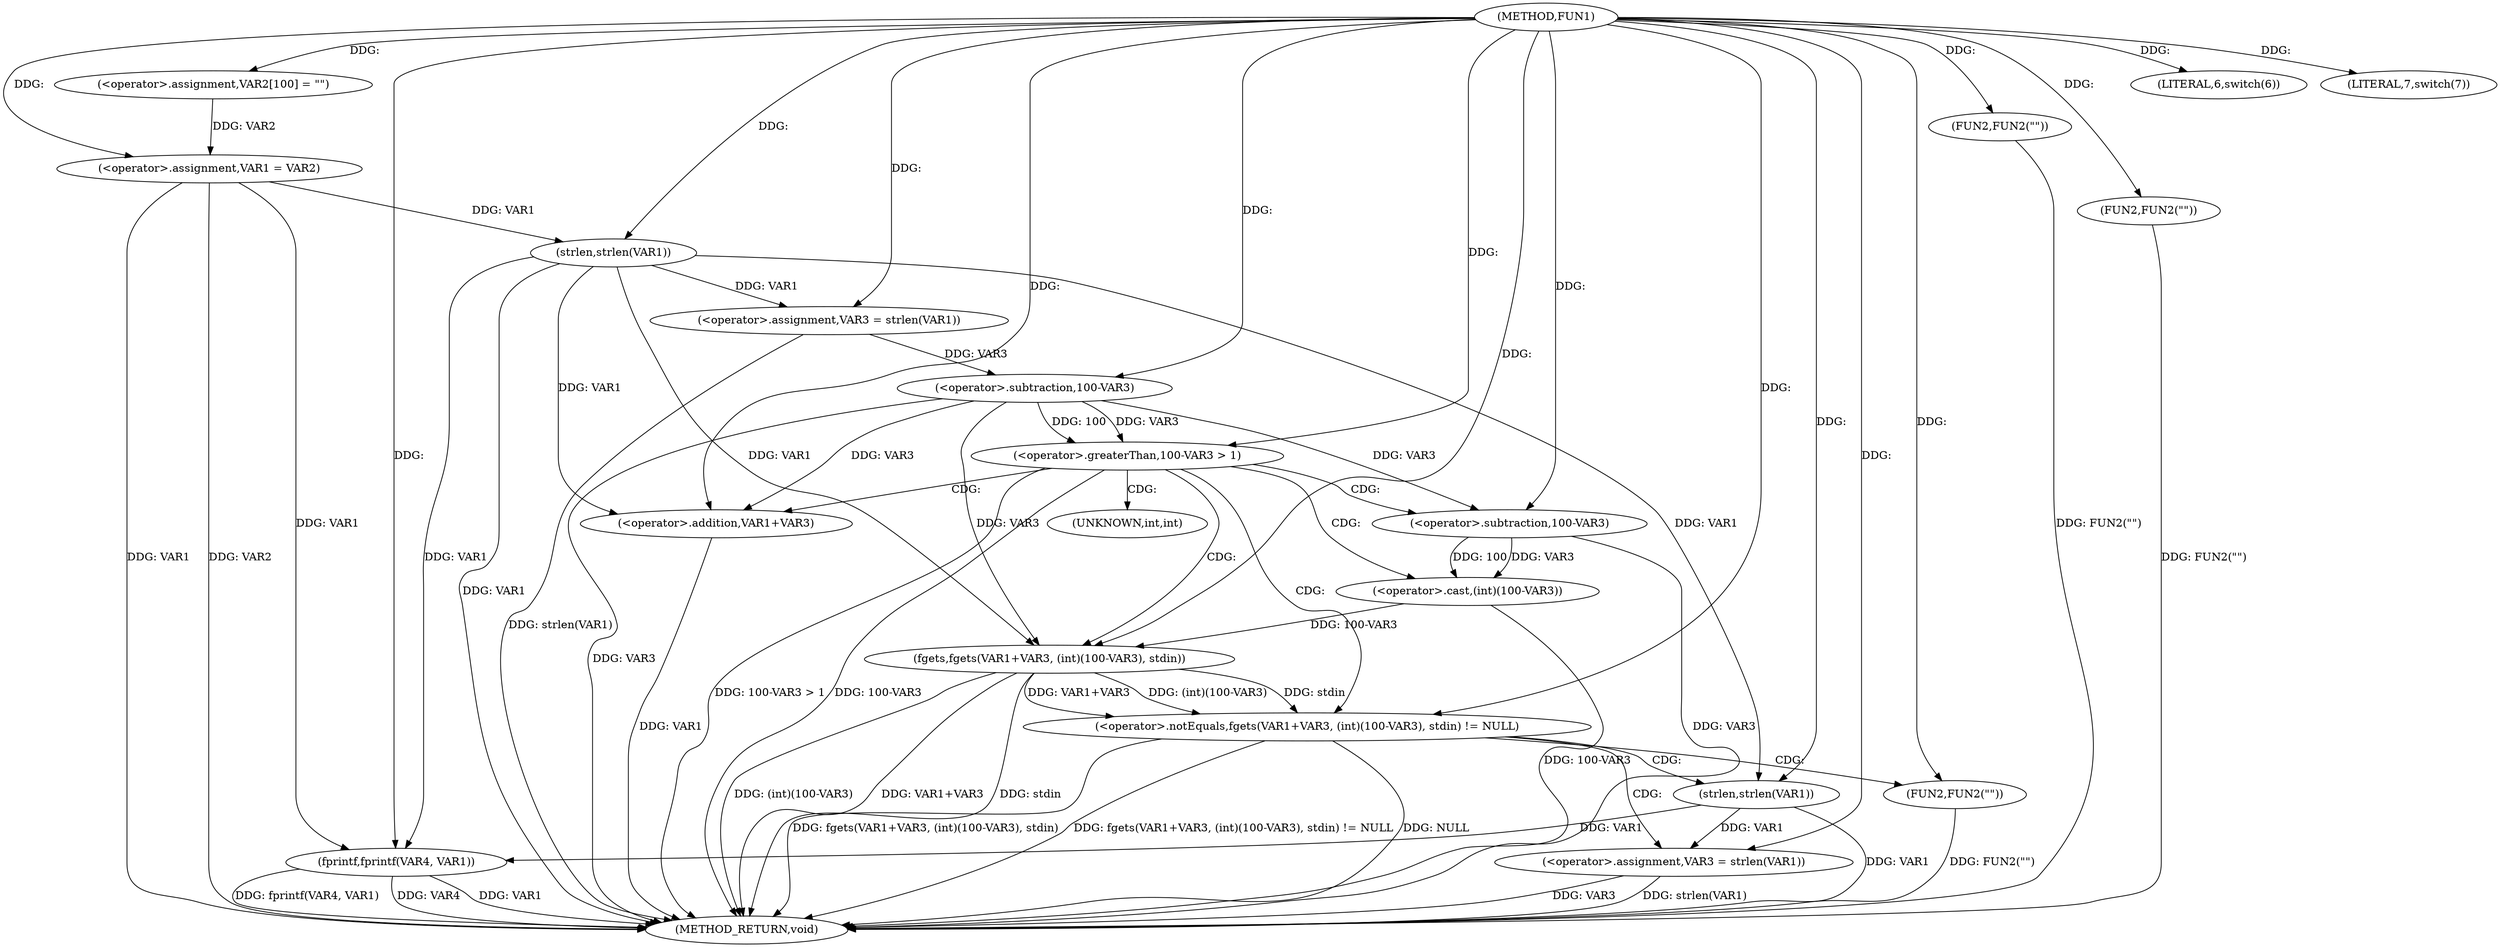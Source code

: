 digraph FUN1 {  
"1000100" [label = "(METHOD,FUN1)" ]
"1000167" [label = "(METHOD_RETURN,void)" ]
"1000104" [label = "(<operator>.assignment,VAR2[100] = \"\")" ]
"1000107" [label = "(<operator>.assignment,VAR1 = VAR2)" ]
"1000111" [label = "(LITERAL,6,switch(6))" ]
"1000116" [label = "(<operator>.assignment,VAR3 = strlen(VAR1))" ]
"1000118" [label = "(strlen,strlen(VAR1))" ]
"1000121" [label = "(<operator>.greaterThan,100-VAR3 > 1)" ]
"1000122" [label = "(<operator>.subtraction,100-VAR3)" ]
"1000128" [label = "(<operator>.notEquals,fgets(VAR1+VAR3, (int)(100-VAR3), stdin) != NULL)" ]
"1000129" [label = "(fgets,fgets(VAR1+VAR3, (int)(100-VAR3), stdin))" ]
"1000130" [label = "(<operator>.addition,VAR1+VAR3)" ]
"1000133" [label = "(<operator>.cast,(int)(100-VAR3))" ]
"1000135" [label = "(<operator>.subtraction,100-VAR3)" ]
"1000141" [label = "(<operator>.assignment,VAR3 = strlen(VAR1))" ]
"1000143" [label = "(strlen,strlen(VAR1))" ]
"1000148" [label = "(FUN2,FUN2(\"\"))" ]
"1000152" [label = "(FUN2,FUN2(\"\"))" ]
"1000156" [label = "(LITERAL,7,switch(7))" ]
"1000159" [label = "(fprintf,fprintf(VAR4, VAR1))" ]
"1000164" [label = "(FUN2,FUN2(\"\"))" ]
"1000134" [label = "(UNKNOWN,int,int)" ]
  "1000159" -> "1000167"  [ label = "DDG: fprintf(VAR4, VAR1)"] 
  "1000141" -> "1000167"  [ label = "DDG: VAR3"] 
  "1000107" -> "1000167"  [ label = "DDG: VAR1"] 
  "1000159" -> "1000167"  [ label = "DDG: VAR4"] 
  "1000152" -> "1000167"  [ label = "DDG: FUN2(\"\")"] 
  "1000121" -> "1000167"  [ label = "DDG: 100-VAR3 > 1"] 
  "1000148" -> "1000167"  [ label = "DDG: FUN2(\"\")"] 
  "1000116" -> "1000167"  [ label = "DDG: strlen(VAR1)"] 
  "1000129" -> "1000167"  [ label = "DDG: (int)(100-VAR3)"] 
  "1000133" -> "1000167"  [ label = "DDG: 100-VAR3"] 
  "1000118" -> "1000167"  [ label = "DDG: VAR1"] 
  "1000129" -> "1000167"  [ label = "DDG: VAR1+VAR3"] 
  "1000164" -> "1000167"  [ label = "DDG: FUN2(\"\")"] 
  "1000128" -> "1000167"  [ label = "DDG: NULL"] 
  "1000128" -> "1000167"  [ label = "DDG: fgets(VAR1+VAR3, (int)(100-VAR3), stdin)"] 
  "1000143" -> "1000167"  [ label = "DDG: VAR1"] 
  "1000141" -> "1000167"  [ label = "DDG: strlen(VAR1)"] 
  "1000121" -> "1000167"  [ label = "DDG: 100-VAR3"] 
  "1000128" -> "1000167"  [ label = "DDG: fgets(VAR1+VAR3, (int)(100-VAR3), stdin) != NULL"] 
  "1000129" -> "1000167"  [ label = "DDG: stdin"] 
  "1000159" -> "1000167"  [ label = "DDG: VAR1"] 
  "1000135" -> "1000167"  [ label = "DDG: VAR3"] 
  "1000107" -> "1000167"  [ label = "DDG: VAR2"] 
  "1000130" -> "1000167"  [ label = "DDG: VAR1"] 
  "1000122" -> "1000167"  [ label = "DDG: VAR3"] 
  "1000100" -> "1000104"  [ label = "DDG: "] 
  "1000104" -> "1000107"  [ label = "DDG: VAR2"] 
  "1000100" -> "1000107"  [ label = "DDG: "] 
  "1000100" -> "1000111"  [ label = "DDG: "] 
  "1000118" -> "1000116"  [ label = "DDG: VAR1"] 
  "1000100" -> "1000116"  [ label = "DDG: "] 
  "1000107" -> "1000118"  [ label = "DDG: VAR1"] 
  "1000100" -> "1000118"  [ label = "DDG: "] 
  "1000122" -> "1000121"  [ label = "DDG: 100"] 
  "1000122" -> "1000121"  [ label = "DDG: VAR3"] 
  "1000100" -> "1000122"  [ label = "DDG: "] 
  "1000116" -> "1000122"  [ label = "DDG: VAR3"] 
  "1000100" -> "1000121"  [ label = "DDG: "] 
  "1000129" -> "1000128"  [ label = "DDG: VAR1+VAR3"] 
  "1000129" -> "1000128"  [ label = "DDG: (int)(100-VAR3)"] 
  "1000129" -> "1000128"  [ label = "DDG: stdin"] 
  "1000118" -> "1000129"  [ label = "DDG: VAR1"] 
  "1000100" -> "1000129"  [ label = "DDG: "] 
  "1000122" -> "1000129"  [ label = "DDG: VAR3"] 
  "1000118" -> "1000130"  [ label = "DDG: VAR1"] 
  "1000100" -> "1000130"  [ label = "DDG: "] 
  "1000122" -> "1000130"  [ label = "DDG: VAR3"] 
  "1000133" -> "1000129"  [ label = "DDG: 100-VAR3"] 
  "1000135" -> "1000133"  [ label = "DDG: 100"] 
  "1000135" -> "1000133"  [ label = "DDG: VAR3"] 
  "1000100" -> "1000135"  [ label = "DDG: "] 
  "1000122" -> "1000135"  [ label = "DDG: VAR3"] 
  "1000100" -> "1000128"  [ label = "DDG: "] 
  "1000143" -> "1000141"  [ label = "DDG: VAR1"] 
  "1000100" -> "1000141"  [ label = "DDG: "] 
  "1000100" -> "1000143"  [ label = "DDG: "] 
  "1000118" -> "1000143"  [ label = "DDG: VAR1"] 
  "1000100" -> "1000148"  [ label = "DDG: "] 
  "1000100" -> "1000152"  [ label = "DDG: "] 
  "1000100" -> "1000156"  [ label = "DDG: "] 
  "1000100" -> "1000159"  [ label = "DDG: "] 
  "1000107" -> "1000159"  [ label = "DDG: VAR1"] 
  "1000143" -> "1000159"  [ label = "DDG: VAR1"] 
  "1000118" -> "1000159"  [ label = "DDG: VAR1"] 
  "1000100" -> "1000164"  [ label = "DDG: "] 
  "1000121" -> "1000128"  [ label = "CDG: "] 
  "1000121" -> "1000129"  [ label = "CDG: "] 
  "1000121" -> "1000130"  [ label = "CDG: "] 
  "1000121" -> "1000135"  [ label = "CDG: "] 
  "1000121" -> "1000133"  [ label = "CDG: "] 
  "1000121" -> "1000134"  [ label = "CDG: "] 
  "1000128" -> "1000143"  [ label = "CDG: "] 
  "1000128" -> "1000141"  [ label = "CDG: "] 
  "1000128" -> "1000148"  [ label = "CDG: "] 
}
